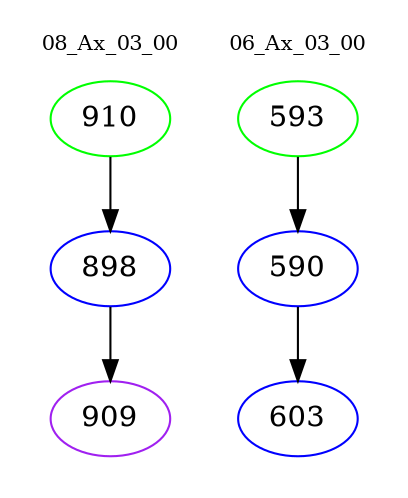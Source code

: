 digraph{
subgraph cluster_0 {
color = white
label = "08_Ax_03_00";
fontsize=10;
T0_910 [label="910", color="green"]
T0_910 -> T0_898 [color="black"]
T0_898 [label="898", color="blue"]
T0_898 -> T0_909 [color="black"]
T0_909 [label="909", color="purple"]
}
subgraph cluster_1 {
color = white
label = "06_Ax_03_00";
fontsize=10;
T1_593 [label="593", color="green"]
T1_593 -> T1_590 [color="black"]
T1_590 [label="590", color="blue"]
T1_590 -> T1_603 [color="black"]
T1_603 [label="603", color="blue"]
}
}
